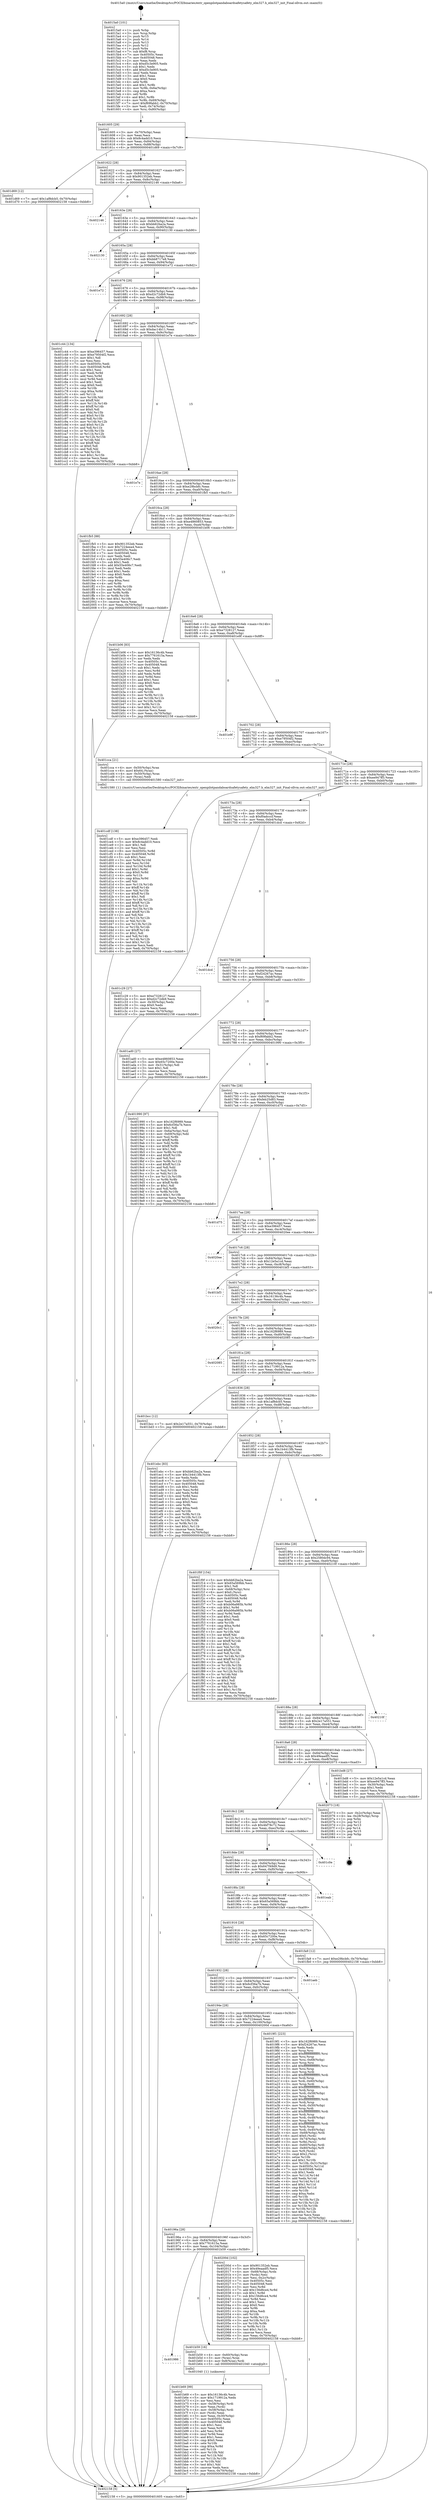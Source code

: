 digraph "0x4015a0" {
  label = "0x4015a0 (/mnt/c/Users/mathe/Desktop/tcc/POCII/binaries/extr_openpilotpandaboardsafetysafety_elm327.h_elm327_init_Final-ollvm.out::main(0))"
  labelloc = "t"
  node[shape=record]

  Entry [label="",width=0.3,height=0.3,shape=circle,fillcolor=black,style=filled]
  "0x401605" [label="{
     0x401605 [29]\l
     | [instrs]\l
     &nbsp;&nbsp;0x401605 \<+3\>: mov -0x70(%rbp),%eax\l
     &nbsp;&nbsp;0x401608 \<+2\>: mov %eax,%ecx\l
     &nbsp;&nbsp;0x40160a \<+6\>: sub $0x8c4add10,%ecx\l
     &nbsp;&nbsp;0x401610 \<+6\>: mov %eax,-0x84(%rbp)\l
     &nbsp;&nbsp;0x401616 \<+6\>: mov %ecx,-0x88(%rbp)\l
     &nbsp;&nbsp;0x40161c \<+6\>: je 0000000000401d69 \<main+0x7c9\>\l
  }"]
  "0x401d69" [label="{
     0x401d69 [12]\l
     | [instrs]\l
     &nbsp;&nbsp;0x401d69 \<+7\>: movl $0x1af8dcb5,-0x70(%rbp)\l
     &nbsp;&nbsp;0x401d70 \<+5\>: jmp 0000000000402158 \<main+0xbb8\>\l
  }"]
  "0x401622" [label="{
     0x401622 [28]\l
     | [instrs]\l
     &nbsp;&nbsp;0x401622 \<+5\>: jmp 0000000000401627 \<main+0x87\>\l
     &nbsp;&nbsp;0x401627 \<+6\>: mov -0x84(%rbp),%eax\l
     &nbsp;&nbsp;0x40162d \<+5\>: sub $0x901352eb,%eax\l
     &nbsp;&nbsp;0x401632 \<+6\>: mov %eax,-0x8c(%rbp)\l
     &nbsp;&nbsp;0x401638 \<+6\>: je 0000000000402146 \<main+0xba6\>\l
  }"]
  Exit [label="",width=0.3,height=0.3,shape=circle,fillcolor=black,style=filled,peripheries=2]
  "0x402146" [label="{
     0x402146\l
  }", style=dashed]
  "0x40163e" [label="{
     0x40163e [28]\l
     | [instrs]\l
     &nbsp;&nbsp;0x40163e \<+5\>: jmp 0000000000401643 \<main+0xa3\>\l
     &nbsp;&nbsp;0x401643 \<+6\>: mov -0x84(%rbp),%eax\l
     &nbsp;&nbsp;0x401649 \<+5\>: sub $0xbb62ba2a,%eax\l
     &nbsp;&nbsp;0x40164e \<+6\>: mov %eax,-0x90(%rbp)\l
     &nbsp;&nbsp;0x401654 \<+6\>: je 0000000000402130 \<main+0xb90\>\l
  }"]
  "0x401cdf" [label="{
     0x401cdf [138]\l
     | [instrs]\l
     &nbsp;&nbsp;0x401cdf \<+5\>: mov $0xe396457,%edi\l
     &nbsp;&nbsp;0x401ce4 \<+5\>: mov $0x8c4add10,%ecx\l
     &nbsp;&nbsp;0x401ce9 \<+2\>: mov $0x1,%dl\l
     &nbsp;&nbsp;0x401ceb \<+2\>: xor %esi,%esi\l
     &nbsp;&nbsp;0x401ced \<+8\>: mov 0x40505c,%r8d\l
     &nbsp;&nbsp;0x401cf5 \<+8\>: mov 0x405048,%r9d\l
     &nbsp;&nbsp;0x401cfd \<+3\>: sub $0x1,%esi\l
     &nbsp;&nbsp;0x401d00 \<+3\>: mov %r8d,%r10d\l
     &nbsp;&nbsp;0x401d03 \<+3\>: add %esi,%r10d\l
     &nbsp;&nbsp;0x401d06 \<+4\>: imul %r10d,%r8d\l
     &nbsp;&nbsp;0x401d0a \<+4\>: and $0x1,%r8d\l
     &nbsp;&nbsp;0x401d0e \<+4\>: cmp $0x0,%r8d\l
     &nbsp;&nbsp;0x401d12 \<+4\>: sete %r11b\l
     &nbsp;&nbsp;0x401d16 \<+4\>: cmp $0xa,%r9d\l
     &nbsp;&nbsp;0x401d1a \<+3\>: setl %bl\l
     &nbsp;&nbsp;0x401d1d \<+3\>: mov %r11b,%r14b\l
     &nbsp;&nbsp;0x401d20 \<+4\>: xor $0xff,%r14b\l
     &nbsp;&nbsp;0x401d24 \<+3\>: mov %bl,%r15b\l
     &nbsp;&nbsp;0x401d27 \<+4\>: xor $0xff,%r15b\l
     &nbsp;&nbsp;0x401d2b \<+3\>: xor $0x1,%dl\l
     &nbsp;&nbsp;0x401d2e \<+3\>: mov %r14b,%r12b\l
     &nbsp;&nbsp;0x401d31 \<+4\>: and $0xff,%r12b\l
     &nbsp;&nbsp;0x401d35 \<+3\>: and %dl,%r11b\l
     &nbsp;&nbsp;0x401d38 \<+3\>: mov %r15b,%r13b\l
     &nbsp;&nbsp;0x401d3b \<+4\>: and $0xff,%r13b\l
     &nbsp;&nbsp;0x401d3f \<+2\>: and %dl,%bl\l
     &nbsp;&nbsp;0x401d41 \<+3\>: or %r11b,%r12b\l
     &nbsp;&nbsp;0x401d44 \<+3\>: or %bl,%r13b\l
     &nbsp;&nbsp;0x401d47 \<+3\>: xor %r13b,%r12b\l
     &nbsp;&nbsp;0x401d4a \<+3\>: or %r15b,%r14b\l
     &nbsp;&nbsp;0x401d4d \<+4\>: xor $0xff,%r14b\l
     &nbsp;&nbsp;0x401d51 \<+3\>: or $0x1,%dl\l
     &nbsp;&nbsp;0x401d54 \<+3\>: and %dl,%r14b\l
     &nbsp;&nbsp;0x401d57 \<+3\>: or %r14b,%r12b\l
     &nbsp;&nbsp;0x401d5a \<+4\>: test $0x1,%r12b\l
     &nbsp;&nbsp;0x401d5e \<+3\>: cmovne %ecx,%edi\l
     &nbsp;&nbsp;0x401d61 \<+3\>: mov %edi,-0x70(%rbp)\l
     &nbsp;&nbsp;0x401d64 \<+5\>: jmp 0000000000402158 \<main+0xbb8\>\l
  }"]
  "0x402130" [label="{
     0x402130\l
  }", style=dashed]
  "0x40165a" [label="{
     0x40165a [28]\l
     | [instrs]\l
     &nbsp;&nbsp;0x40165a \<+5\>: jmp 000000000040165f \<main+0xbf\>\l
     &nbsp;&nbsp;0x40165f \<+6\>: mov -0x84(%rbp),%eax\l
     &nbsp;&nbsp;0x401665 \<+5\>: sub $0xbb8717e8,%eax\l
     &nbsp;&nbsp;0x40166a \<+6\>: mov %eax,-0x94(%rbp)\l
     &nbsp;&nbsp;0x401670 \<+6\>: je 0000000000401e72 \<main+0x8d2\>\l
  }"]
  "0x401b69" [label="{
     0x401b69 [99]\l
     | [instrs]\l
     &nbsp;&nbsp;0x401b69 \<+5\>: mov $0x16136c4b,%ecx\l
     &nbsp;&nbsp;0x401b6e \<+5\>: mov $0x1719912a,%edx\l
     &nbsp;&nbsp;0x401b73 \<+2\>: xor %esi,%esi\l
     &nbsp;&nbsp;0x401b75 \<+4\>: mov -0x58(%rbp),%rdi\l
     &nbsp;&nbsp;0x401b79 \<+2\>: mov %eax,(%rdi)\l
     &nbsp;&nbsp;0x401b7b \<+4\>: mov -0x58(%rbp),%rdi\l
     &nbsp;&nbsp;0x401b7f \<+2\>: mov (%rdi),%eax\l
     &nbsp;&nbsp;0x401b81 \<+3\>: mov %eax,-0x30(%rbp)\l
     &nbsp;&nbsp;0x401b84 \<+7\>: mov 0x40505c,%eax\l
     &nbsp;&nbsp;0x401b8b \<+8\>: mov 0x405048,%r8d\l
     &nbsp;&nbsp;0x401b93 \<+3\>: sub $0x1,%esi\l
     &nbsp;&nbsp;0x401b96 \<+3\>: mov %eax,%r9d\l
     &nbsp;&nbsp;0x401b99 \<+3\>: add %esi,%r9d\l
     &nbsp;&nbsp;0x401b9c \<+4\>: imul %r9d,%eax\l
     &nbsp;&nbsp;0x401ba0 \<+3\>: and $0x1,%eax\l
     &nbsp;&nbsp;0x401ba3 \<+3\>: cmp $0x0,%eax\l
     &nbsp;&nbsp;0x401ba6 \<+4\>: sete %r10b\l
     &nbsp;&nbsp;0x401baa \<+4\>: cmp $0xa,%r8d\l
     &nbsp;&nbsp;0x401bae \<+4\>: setl %r11b\l
     &nbsp;&nbsp;0x401bb2 \<+3\>: mov %r10b,%bl\l
     &nbsp;&nbsp;0x401bb5 \<+3\>: and %r11b,%bl\l
     &nbsp;&nbsp;0x401bb8 \<+3\>: xor %r11b,%r10b\l
     &nbsp;&nbsp;0x401bbb \<+3\>: or %r10b,%bl\l
     &nbsp;&nbsp;0x401bbe \<+3\>: test $0x1,%bl\l
     &nbsp;&nbsp;0x401bc1 \<+3\>: cmovne %edx,%ecx\l
     &nbsp;&nbsp;0x401bc4 \<+3\>: mov %ecx,-0x70(%rbp)\l
     &nbsp;&nbsp;0x401bc7 \<+5\>: jmp 0000000000402158 \<main+0xbb8\>\l
  }"]
  "0x401e72" [label="{
     0x401e72\l
  }", style=dashed]
  "0x401676" [label="{
     0x401676 [28]\l
     | [instrs]\l
     &nbsp;&nbsp;0x401676 \<+5\>: jmp 000000000040167b \<main+0xdb\>\l
     &nbsp;&nbsp;0x40167b \<+6\>: mov -0x84(%rbp),%eax\l
     &nbsp;&nbsp;0x401681 \<+5\>: sub $0xd2c72db9,%eax\l
     &nbsp;&nbsp;0x401686 \<+6\>: mov %eax,-0x98(%rbp)\l
     &nbsp;&nbsp;0x40168c \<+6\>: je 0000000000401c44 \<main+0x6a4\>\l
  }"]
  "0x401986" [label="{
     0x401986\l
  }", style=dashed]
  "0x401c44" [label="{
     0x401c44 [134]\l
     | [instrs]\l
     &nbsp;&nbsp;0x401c44 \<+5\>: mov $0xe396457,%eax\l
     &nbsp;&nbsp;0x401c49 \<+5\>: mov $0xe79504f2,%ecx\l
     &nbsp;&nbsp;0x401c4e \<+2\>: mov $0x1,%dl\l
     &nbsp;&nbsp;0x401c50 \<+2\>: xor %esi,%esi\l
     &nbsp;&nbsp;0x401c52 \<+7\>: mov 0x40505c,%edi\l
     &nbsp;&nbsp;0x401c59 \<+8\>: mov 0x405048,%r8d\l
     &nbsp;&nbsp;0x401c61 \<+3\>: sub $0x1,%esi\l
     &nbsp;&nbsp;0x401c64 \<+3\>: mov %edi,%r9d\l
     &nbsp;&nbsp;0x401c67 \<+3\>: add %esi,%r9d\l
     &nbsp;&nbsp;0x401c6a \<+4\>: imul %r9d,%edi\l
     &nbsp;&nbsp;0x401c6e \<+3\>: and $0x1,%edi\l
     &nbsp;&nbsp;0x401c71 \<+3\>: cmp $0x0,%edi\l
     &nbsp;&nbsp;0x401c74 \<+4\>: sete %r10b\l
     &nbsp;&nbsp;0x401c78 \<+4\>: cmp $0xa,%r8d\l
     &nbsp;&nbsp;0x401c7c \<+4\>: setl %r11b\l
     &nbsp;&nbsp;0x401c80 \<+3\>: mov %r10b,%bl\l
     &nbsp;&nbsp;0x401c83 \<+3\>: xor $0xff,%bl\l
     &nbsp;&nbsp;0x401c86 \<+3\>: mov %r11b,%r14b\l
     &nbsp;&nbsp;0x401c89 \<+4\>: xor $0xff,%r14b\l
     &nbsp;&nbsp;0x401c8d \<+3\>: xor $0x0,%dl\l
     &nbsp;&nbsp;0x401c90 \<+3\>: mov %bl,%r15b\l
     &nbsp;&nbsp;0x401c93 \<+4\>: and $0x0,%r15b\l
     &nbsp;&nbsp;0x401c97 \<+3\>: and %dl,%r10b\l
     &nbsp;&nbsp;0x401c9a \<+3\>: mov %r14b,%r12b\l
     &nbsp;&nbsp;0x401c9d \<+4\>: and $0x0,%r12b\l
     &nbsp;&nbsp;0x401ca1 \<+3\>: and %dl,%r11b\l
     &nbsp;&nbsp;0x401ca4 \<+3\>: or %r10b,%r15b\l
     &nbsp;&nbsp;0x401ca7 \<+3\>: or %r11b,%r12b\l
     &nbsp;&nbsp;0x401caa \<+3\>: xor %r12b,%r15b\l
     &nbsp;&nbsp;0x401cad \<+3\>: or %r14b,%bl\l
     &nbsp;&nbsp;0x401cb0 \<+3\>: xor $0xff,%bl\l
     &nbsp;&nbsp;0x401cb3 \<+3\>: or $0x0,%dl\l
     &nbsp;&nbsp;0x401cb6 \<+2\>: and %dl,%bl\l
     &nbsp;&nbsp;0x401cb8 \<+3\>: or %bl,%r15b\l
     &nbsp;&nbsp;0x401cbb \<+4\>: test $0x1,%r15b\l
     &nbsp;&nbsp;0x401cbf \<+3\>: cmovne %ecx,%eax\l
     &nbsp;&nbsp;0x401cc2 \<+3\>: mov %eax,-0x70(%rbp)\l
     &nbsp;&nbsp;0x401cc5 \<+5\>: jmp 0000000000402158 \<main+0xbb8\>\l
  }"]
  "0x401692" [label="{
     0x401692 [28]\l
     | [instrs]\l
     &nbsp;&nbsp;0x401692 \<+5\>: jmp 0000000000401697 \<main+0xf7\>\l
     &nbsp;&nbsp;0x401697 \<+6\>: mov -0x84(%rbp),%eax\l
     &nbsp;&nbsp;0x40169d \<+5\>: sub $0xdac14b11,%eax\l
     &nbsp;&nbsp;0x4016a2 \<+6\>: mov %eax,-0x9c(%rbp)\l
     &nbsp;&nbsp;0x4016a8 \<+6\>: je 0000000000401e7e \<main+0x8de\>\l
  }"]
  "0x401b59" [label="{
     0x401b59 [16]\l
     | [instrs]\l
     &nbsp;&nbsp;0x401b59 \<+4\>: mov -0x60(%rbp),%rax\l
     &nbsp;&nbsp;0x401b5d \<+3\>: mov (%rax),%rax\l
     &nbsp;&nbsp;0x401b60 \<+4\>: mov 0x8(%rax),%rdi\l
     &nbsp;&nbsp;0x401b64 \<+5\>: call 0000000000401040 \<atoi@plt\>\l
     | [calls]\l
     &nbsp;&nbsp;0x401040 \{1\} (unknown)\l
  }"]
  "0x401e7e" [label="{
     0x401e7e\l
  }", style=dashed]
  "0x4016ae" [label="{
     0x4016ae [28]\l
     | [instrs]\l
     &nbsp;&nbsp;0x4016ae \<+5\>: jmp 00000000004016b3 \<main+0x113\>\l
     &nbsp;&nbsp;0x4016b3 \<+6\>: mov -0x84(%rbp),%eax\l
     &nbsp;&nbsp;0x4016b9 \<+5\>: sub $0xe29bcbfc,%eax\l
     &nbsp;&nbsp;0x4016be \<+6\>: mov %eax,-0xa0(%rbp)\l
     &nbsp;&nbsp;0x4016c4 \<+6\>: je 0000000000401fb5 \<main+0xa15\>\l
  }"]
  "0x40196a" [label="{
     0x40196a [28]\l
     | [instrs]\l
     &nbsp;&nbsp;0x40196a \<+5\>: jmp 000000000040196f \<main+0x3cf\>\l
     &nbsp;&nbsp;0x40196f \<+6\>: mov -0x84(%rbp),%eax\l
     &nbsp;&nbsp;0x401975 \<+5\>: sub $0x7761615a,%eax\l
     &nbsp;&nbsp;0x40197a \<+6\>: mov %eax,-0x104(%rbp)\l
     &nbsp;&nbsp;0x401980 \<+6\>: je 0000000000401b59 \<main+0x5b9\>\l
  }"]
  "0x401fb5" [label="{
     0x401fb5 [88]\l
     | [instrs]\l
     &nbsp;&nbsp;0x401fb5 \<+5\>: mov $0x901352eb,%eax\l
     &nbsp;&nbsp;0x401fba \<+5\>: mov $0x7224eea4,%ecx\l
     &nbsp;&nbsp;0x401fbf \<+7\>: mov 0x40505c,%edx\l
     &nbsp;&nbsp;0x401fc6 \<+7\>: mov 0x405048,%esi\l
     &nbsp;&nbsp;0x401fcd \<+2\>: mov %edx,%edi\l
     &nbsp;&nbsp;0x401fcf \<+6\>: sub $0x55e406c7,%edi\l
     &nbsp;&nbsp;0x401fd5 \<+3\>: sub $0x1,%edi\l
     &nbsp;&nbsp;0x401fd8 \<+6\>: add $0x55e406c7,%edi\l
     &nbsp;&nbsp;0x401fde \<+3\>: imul %edi,%edx\l
     &nbsp;&nbsp;0x401fe1 \<+3\>: and $0x1,%edx\l
     &nbsp;&nbsp;0x401fe4 \<+3\>: cmp $0x0,%edx\l
     &nbsp;&nbsp;0x401fe7 \<+4\>: sete %r8b\l
     &nbsp;&nbsp;0x401feb \<+3\>: cmp $0xa,%esi\l
     &nbsp;&nbsp;0x401fee \<+4\>: setl %r9b\l
     &nbsp;&nbsp;0x401ff2 \<+3\>: mov %r8b,%r10b\l
     &nbsp;&nbsp;0x401ff5 \<+3\>: and %r9b,%r10b\l
     &nbsp;&nbsp;0x401ff8 \<+3\>: xor %r9b,%r8b\l
     &nbsp;&nbsp;0x401ffb \<+3\>: or %r8b,%r10b\l
     &nbsp;&nbsp;0x401ffe \<+4\>: test $0x1,%r10b\l
     &nbsp;&nbsp;0x402002 \<+3\>: cmovne %ecx,%eax\l
     &nbsp;&nbsp;0x402005 \<+3\>: mov %eax,-0x70(%rbp)\l
     &nbsp;&nbsp;0x402008 \<+5\>: jmp 0000000000402158 \<main+0xbb8\>\l
  }"]
  "0x4016ca" [label="{
     0x4016ca [28]\l
     | [instrs]\l
     &nbsp;&nbsp;0x4016ca \<+5\>: jmp 00000000004016cf \<main+0x12f\>\l
     &nbsp;&nbsp;0x4016cf \<+6\>: mov -0x84(%rbp),%eax\l
     &nbsp;&nbsp;0x4016d5 \<+5\>: sub $0xe4860853,%eax\l
     &nbsp;&nbsp;0x4016da \<+6\>: mov %eax,-0xa4(%rbp)\l
     &nbsp;&nbsp;0x4016e0 \<+6\>: je 0000000000401b06 \<main+0x566\>\l
  }"]
  "0x40200d" [label="{
     0x40200d [102]\l
     | [instrs]\l
     &nbsp;&nbsp;0x40200d \<+5\>: mov $0x901352eb,%eax\l
     &nbsp;&nbsp;0x402012 \<+5\>: mov $0x49eaadf5,%ecx\l
     &nbsp;&nbsp;0x402017 \<+4\>: mov -0x68(%rbp),%rdx\l
     &nbsp;&nbsp;0x40201b \<+2\>: mov (%rdx),%esi\l
     &nbsp;&nbsp;0x40201d \<+3\>: mov %esi,-0x2c(%rbp)\l
     &nbsp;&nbsp;0x402020 \<+7\>: mov 0x40505c,%esi\l
     &nbsp;&nbsp;0x402027 \<+7\>: mov 0x405048,%edi\l
     &nbsp;&nbsp;0x40202e \<+3\>: mov %esi,%r8d\l
     &nbsp;&nbsp;0x402031 \<+7\>: add $0x156d6ce4,%r8d\l
     &nbsp;&nbsp;0x402038 \<+4\>: sub $0x1,%r8d\l
     &nbsp;&nbsp;0x40203c \<+7\>: sub $0x156d6ce4,%r8d\l
     &nbsp;&nbsp;0x402043 \<+4\>: imul %r8d,%esi\l
     &nbsp;&nbsp;0x402047 \<+3\>: and $0x1,%esi\l
     &nbsp;&nbsp;0x40204a \<+3\>: cmp $0x0,%esi\l
     &nbsp;&nbsp;0x40204d \<+4\>: sete %r9b\l
     &nbsp;&nbsp;0x402051 \<+3\>: cmp $0xa,%edi\l
     &nbsp;&nbsp;0x402054 \<+4\>: setl %r10b\l
     &nbsp;&nbsp;0x402058 \<+3\>: mov %r9b,%r11b\l
     &nbsp;&nbsp;0x40205b \<+3\>: and %r10b,%r11b\l
     &nbsp;&nbsp;0x40205e \<+3\>: xor %r10b,%r9b\l
     &nbsp;&nbsp;0x402061 \<+3\>: or %r9b,%r11b\l
     &nbsp;&nbsp;0x402064 \<+4\>: test $0x1,%r11b\l
     &nbsp;&nbsp;0x402068 \<+3\>: cmovne %ecx,%eax\l
     &nbsp;&nbsp;0x40206b \<+3\>: mov %eax,-0x70(%rbp)\l
     &nbsp;&nbsp;0x40206e \<+5\>: jmp 0000000000402158 \<main+0xbb8\>\l
  }"]
  "0x401b06" [label="{
     0x401b06 [83]\l
     | [instrs]\l
     &nbsp;&nbsp;0x401b06 \<+5\>: mov $0x16136c4b,%eax\l
     &nbsp;&nbsp;0x401b0b \<+5\>: mov $0x7761615a,%ecx\l
     &nbsp;&nbsp;0x401b10 \<+2\>: xor %edx,%edx\l
     &nbsp;&nbsp;0x401b12 \<+7\>: mov 0x40505c,%esi\l
     &nbsp;&nbsp;0x401b19 \<+7\>: mov 0x405048,%edi\l
     &nbsp;&nbsp;0x401b20 \<+3\>: sub $0x1,%edx\l
     &nbsp;&nbsp;0x401b23 \<+3\>: mov %esi,%r8d\l
     &nbsp;&nbsp;0x401b26 \<+3\>: add %edx,%r8d\l
     &nbsp;&nbsp;0x401b29 \<+4\>: imul %r8d,%esi\l
     &nbsp;&nbsp;0x401b2d \<+3\>: and $0x1,%esi\l
     &nbsp;&nbsp;0x401b30 \<+3\>: cmp $0x0,%esi\l
     &nbsp;&nbsp;0x401b33 \<+4\>: sete %r9b\l
     &nbsp;&nbsp;0x401b37 \<+3\>: cmp $0xa,%edi\l
     &nbsp;&nbsp;0x401b3a \<+4\>: setl %r10b\l
     &nbsp;&nbsp;0x401b3e \<+3\>: mov %r9b,%r11b\l
     &nbsp;&nbsp;0x401b41 \<+3\>: and %r10b,%r11b\l
     &nbsp;&nbsp;0x401b44 \<+3\>: xor %r10b,%r9b\l
     &nbsp;&nbsp;0x401b47 \<+3\>: or %r9b,%r11b\l
     &nbsp;&nbsp;0x401b4a \<+4\>: test $0x1,%r11b\l
     &nbsp;&nbsp;0x401b4e \<+3\>: cmovne %ecx,%eax\l
     &nbsp;&nbsp;0x401b51 \<+3\>: mov %eax,-0x70(%rbp)\l
     &nbsp;&nbsp;0x401b54 \<+5\>: jmp 0000000000402158 \<main+0xbb8\>\l
  }"]
  "0x4016e6" [label="{
     0x4016e6 [28]\l
     | [instrs]\l
     &nbsp;&nbsp;0x4016e6 \<+5\>: jmp 00000000004016eb \<main+0x14b\>\l
     &nbsp;&nbsp;0x4016eb \<+6\>: mov -0x84(%rbp),%eax\l
     &nbsp;&nbsp;0x4016f1 \<+5\>: sub $0xe7328127,%eax\l
     &nbsp;&nbsp;0x4016f6 \<+6\>: mov %eax,-0xa8(%rbp)\l
     &nbsp;&nbsp;0x4016fc \<+6\>: je 0000000000401e9f \<main+0x8ff\>\l
  }"]
  "0x40194e" [label="{
     0x40194e [28]\l
     | [instrs]\l
     &nbsp;&nbsp;0x40194e \<+5\>: jmp 0000000000401953 \<main+0x3b3\>\l
     &nbsp;&nbsp;0x401953 \<+6\>: mov -0x84(%rbp),%eax\l
     &nbsp;&nbsp;0x401959 \<+5\>: sub $0x7224eea4,%eax\l
     &nbsp;&nbsp;0x40195e \<+6\>: mov %eax,-0x100(%rbp)\l
     &nbsp;&nbsp;0x401964 \<+6\>: je 000000000040200d \<main+0xa6d\>\l
  }"]
  "0x401e9f" [label="{
     0x401e9f\l
  }", style=dashed]
  "0x401702" [label="{
     0x401702 [28]\l
     | [instrs]\l
     &nbsp;&nbsp;0x401702 \<+5\>: jmp 0000000000401707 \<main+0x167\>\l
     &nbsp;&nbsp;0x401707 \<+6\>: mov -0x84(%rbp),%eax\l
     &nbsp;&nbsp;0x40170d \<+5\>: sub $0xe79504f2,%eax\l
     &nbsp;&nbsp;0x401712 \<+6\>: mov %eax,-0xac(%rbp)\l
     &nbsp;&nbsp;0x401718 \<+6\>: je 0000000000401cca \<main+0x72a\>\l
  }"]
  "0x4019f1" [label="{
     0x4019f1 [223]\l
     | [instrs]\l
     &nbsp;&nbsp;0x4019f1 \<+5\>: mov $0x162f6989,%eax\l
     &nbsp;&nbsp;0x4019f6 \<+5\>: mov $0xf24267ac,%ecx\l
     &nbsp;&nbsp;0x4019fb \<+2\>: xor %edx,%edx\l
     &nbsp;&nbsp;0x4019fd \<+3\>: mov %rsp,%rsi\l
     &nbsp;&nbsp;0x401a00 \<+4\>: add $0xfffffffffffffff0,%rsi\l
     &nbsp;&nbsp;0x401a04 \<+3\>: mov %rsi,%rsp\l
     &nbsp;&nbsp;0x401a07 \<+4\>: mov %rsi,-0x68(%rbp)\l
     &nbsp;&nbsp;0x401a0b \<+3\>: mov %rsp,%rsi\l
     &nbsp;&nbsp;0x401a0e \<+4\>: add $0xfffffffffffffff0,%rsi\l
     &nbsp;&nbsp;0x401a12 \<+3\>: mov %rsi,%rsp\l
     &nbsp;&nbsp;0x401a15 \<+3\>: mov %rsp,%rdi\l
     &nbsp;&nbsp;0x401a18 \<+4\>: add $0xfffffffffffffff0,%rdi\l
     &nbsp;&nbsp;0x401a1c \<+3\>: mov %rdi,%rsp\l
     &nbsp;&nbsp;0x401a1f \<+4\>: mov %rdi,-0x60(%rbp)\l
     &nbsp;&nbsp;0x401a23 \<+3\>: mov %rsp,%rdi\l
     &nbsp;&nbsp;0x401a26 \<+4\>: add $0xfffffffffffffff0,%rdi\l
     &nbsp;&nbsp;0x401a2a \<+3\>: mov %rdi,%rsp\l
     &nbsp;&nbsp;0x401a2d \<+4\>: mov %rdi,-0x58(%rbp)\l
     &nbsp;&nbsp;0x401a31 \<+3\>: mov %rsp,%rdi\l
     &nbsp;&nbsp;0x401a34 \<+4\>: add $0xfffffffffffffff0,%rdi\l
     &nbsp;&nbsp;0x401a38 \<+3\>: mov %rdi,%rsp\l
     &nbsp;&nbsp;0x401a3b \<+4\>: mov %rdi,-0x50(%rbp)\l
     &nbsp;&nbsp;0x401a3f \<+3\>: mov %rsp,%rdi\l
     &nbsp;&nbsp;0x401a42 \<+4\>: add $0xfffffffffffffff0,%rdi\l
     &nbsp;&nbsp;0x401a46 \<+3\>: mov %rdi,%rsp\l
     &nbsp;&nbsp;0x401a49 \<+4\>: mov %rdi,-0x48(%rbp)\l
     &nbsp;&nbsp;0x401a4d \<+3\>: mov %rsp,%rdi\l
     &nbsp;&nbsp;0x401a50 \<+4\>: add $0xfffffffffffffff0,%rdi\l
     &nbsp;&nbsp;0x401a54 \<+3\>: mov %rdi,%rsp\l
     &nbsp;&nbsp;0x401a57 \<+4\>: mov %rdi,-0x40(%rbp)\l
     &nbsp;&nbsp;0x401a5b \<+4\>: mov -0x68(%rbp),%rdi\l
     &nbsp;&nbsp;0x401a5f \<+6\>: movl $0x0,(%rdi)\l
     &nbsp;&nbsp;0x401a65 \<+4\>: mov -0x74(%rbp),%r8d\l
     &nbsp;&nbsp;0x401a69 \<+3\>: mov %r8d,(%rsi)\l
     &nbsp;&nbsp;0x401a6c \<+4\>: mov -0x60(%rbp),%rdi\l
     &nbsp;&nbsp;0x401a70 \<+4\>: mov -0x80(%rbp),%r9\l
     &nbsp;&nbsp;0x401a74 \<+3\>: mov %r9,(%rdi)\l
     &nbsp;&nbsp;0x401a77 \<+3\>: cmpl $0x2,(%rsi)\l
     &nbsp;&nbsp;0x401a7a \<+4\>: setne %r10b\l
     &nbsp;&nbsp;0x401a7e \<+4\>: and $0x1,%r10b\l
     &nbsp;&nbsp;0x401a82 \<+4\>: mov %r10b,-0x31(%rbp)\l
     &nbsp;&nbsp;0x401a86 \<+8\>: mov 0x40505c,%r11d\l
     &nbsp;&nbsp;0x401a8e \<+7\>: mov 0x405048,%ebx\l
     &nbsp;&nbsp;0x401a95 \<+3\>: sub $0x1,%edx\l
     &nbsp;&nbsp;0x401a98 \<+3\>: mov %r11d,%r14d\l
     &nbsp;&nbsp;0x401a9b \<+3\>: add %edx,%r14d\l
     &nbsp;&nbsp;0x401a9e \<+4\>: imul %r14d,%r11d\l
     &nbsp;&nbsp;0x401aa2 \<+4\>: and $0x1,%r11d\l
     &nbsp;&nbsp;0x401aa6 \<+4\>: cmp $0x0,%r11d\l
     &nbsp;&nbsp;0x401aaa \<+4\>: sete %r10b\l
     &nbsp;&nbsp;0x401aae \<+3\>: cmp $0xa,%ebx\l
     &nbsp;&nbsp;0x401ab1 \<+4\>: setl %r15b\l
     &nbsp;&nbsp;0x401ab5 \<+3\>: mov %r10b,%r12b\l
     &nbsp;&nbsp;0x401ab8 \<+3\>: and %r15b,%r12b\l
     &nbsp;&nbsp;0x401abb \<+3\>: xor %r15b,%r10b\l
     &nbsp;&nbsp;0x401abe \<+3\>: or %r10b,%r12b\l
     &nbsp;&nbsp;0x401ac1 \<+4\>: test $0x1,%r12b\l
     &nbsp;&nbsp;0x401ac5 \<+3\>: cmovne %ecx,%eax\l
     &nbsp;&nbsp;0x401ac8 \<+3\>: mov %eax,-0x70(%rbp)\l
     &nbsp;&nbsp;0x401acb \<+5\>: jmp 0000000000402158 \<main+0xbb8\>\l
  }"]
  "0x401cca" [label="{
     0x401cca [21]\l
     | [instrs]\l
     &nbsp;&nbsp;0x401cca \<+4\>: mov -0x50(%rbp),%rax\l
     &nbsp;&nbsp;0x401cce \<+6\>: movl $0x64,(%rax)\l
     &nbsp;&nbsp;0x401cd4 \<+4\>: mov -0x50(%rbp),%rax\l
     &nbsp;&nbsp;0x401cd8 \<+2\>: mov (%rax),%edi\l
     &nbsp;&nbsp;0x401cda \<+5\>: call 0000000000401580 \<elm327_init\>\l
     | [calls]\l
     &nbsp;&nbsp;0x401580 \{1\} (/mnt/c/Users/mathe/Desktop/tcc/POCII/binaries/extr_openpilotpandaboardsafetysafety_elm327.h_elm327_init_Final-ollvm.out::elm327_init)\l
  }"]
  "0x40171e" [label="{
     0x40171e [28]\l
     | [instrs]\l
     &nbsp;&nbsp;0x40171e \<+5\>: jmp 0000000000401723 \<main+0x183\>\l
     &nbsp;&nbsp;0x401723 \<+6\>: mov -0x84(%rbp),%eax\l
     &nbsp;&nbsp;0x401729 \<+5\>: sub $0xee947ff3,%eax\l
     &nbsp;&nbsp;0x40172e \<+6\>: mov %eax,-0xb0(%rbp)\l
     &nbsp;&nbsp;0x401734 \<+6\>: je 0000000000401c29 \<main+0x689\>\l
  }"]
  "0x401932" [label="{
     0x401932 [28]\l
     | [instrs]\l
     &nbsp;&nbsp;0x401932 \<+5\>: jmp 0000000000401937 \<main+0x397\>\l
     &nbsp;&nbsp;0x401937 \<+6\>: mov -0x84(%rbp),%eax\l
     &nbsp;&nbsp;0x40193d \<+5\>: sub $0x6cf36a7b,%eax\l
     &nbsp;&nbsp;0x401942 \<+6\>: mov %eax,-0xfc(%rbp)\l
     &nbsp;&nbsp;0x401948 \<+6\>: je 00000000004019f1 \<main+0x451\>\l
  }"]
  "0x401c29" [label="{
     0x401c29 [27]\l
     | [instrs]\l
     &nbsp;&nbsp;0x401c29 \<+5\>: mov $0xe7328127,%eax\l
     &nbsp;&nbsp;0x401c2e \<+5\>: mov $0xd2c72db9,%ecx\l
     &nbsp;&nbsp;0x401c33 \<+3\>: mov -0x30(%rbp),%edx\l
     &nbsp;&nbsp;0x401c36 \<+3\>: cmp $0x0,%edx\l
     &nbsp;&nbsp;0x401c39 \<+3\>: cmove %ecx,%eax\l
     &nbsp;&nbsp;0x401c3c \<+3\>: mov %eax,-0x70(%rbp)\l
     &nbsp;&nbsp;0x401c3f \<+5\>: jmp 0000000000402158 \<main+0xbb8\>\l
  }"]
  "0x40173a" [label="{
     0x40173a [28]\l
     | [instrs]\l
     &nbsp;&nbsp;0x40173a \<+5\>: jmp 000000000040173f \<main+0x19f\>\l
     &nbsp;&nbsp;0x40173f \<+6\>: mov -0x84(%rbp),%eax\l
     &nbsp;&nbsp;0x401745 \<+5\>: sub $0xf0adcccf,%eax\l
     &nbsp;&nbsp;0x40174a \<+6\>: mov %eax,-0xb4(%rbp)\l
     &nbsp;&nbsp;0x401750 \<+6\>: je 0000000000401dcd \<main+0x82d\>\l
  }"]
  "0x401aeb" [label="{
     0x401aeb\l
  }", style=dashed]
  "0x401dcd" [label="{
     0x401dcd\l
  }", style=dashed]
  "0x401756" [label="{
     0x401756 [28]\l
     | [instrs]\l
     &nbsp;&nbsp;0x401756 \<+5\>: jmp 000000000040175b \<main+0x1bb\>\l
     &nbsp;&nbsp;0x40175b \<+6\>: mov -0x84(%rbp),%eax\l
     &nbsp;&nbsp;0x401761 \<+5\>: sub $0xf24267ac,%eax\l
     &nbsp;&nbsp;0x401766 \<+6\>: mov %eax,-0xb8(%rbp)\l
     &nbsp;&nbsp;0x40176c \<+6\>: je 0000000000401ad0 \<main+0x530\>\l
  }"]
  "0x401916" [label="{
     0x401916 [28]\l
     | [instrs]\l
     &nbsp;&nbsp;0x401916 \<+5\>: jmp 000000000040191b \<main+0x37b\>\l
     &nbsp;&nbsp;0x40191b \<+6\>: mov -0x84(%rbp),%eax\l
     &nbsp;&nbsp;0x401921 \<+5\>: sub $0x65c7200e,%eax\l
     &nbsp;&nbsp;0x401926 \<+6\>: mov %eax,-0xf8(%rbp)\l
     &nbsp;&nbsp;0x40192c \<+6\>: je 0000000000401aeb \<main+0x54b\>\l
  }"]
  "0x401ad0" [label="{
     0x401ad0 [27]\l
     | [instrs]\l
     &nbsp;&nbsp;0x401ad0 \<+5\>: mov $0xe4860853,%eax\l
     &nbsp;&nbsp;0x401ad5 \<+5\>: mov $0x65c7200e,%ecx\l
     &nbsp;&nbsp;0x401ada \<+3\>: mov -0x31(%rbp),%dl\l
     &nbsp;&nbsp;0x401add \<+3\>: test $0x1,%dl\l
     &nbsp;&nbsp;0x401ae0 \<+3\>: cmovne %ecx,%eax\l
     &nbsp;&nbsp;0x401ae3 \<+3\>: mov %eax,-0x70(%rbp)\l
     &nbsp;&nbsp;0x401ae6 \<+5\>: jmp 0000000000402158 \<main+0xbb8\>\l
  }"]
  "0x401772" [label="{
     0x401772 [28]\l
     | [instrs]\l
     &nbsp;&nbsp;0x401772 \<+5\>: jmp 0000000000401777 \<main+0x1d7\>\l
     &nbsp;&nbsp;0x401777 \<+6\>: mov -0x84(%rbp),%eax\l
     &nbsp;&nbsp;0x40177d \<+5\>: sub $0xf69fabb2,%eax\l
     &nbsp;&nbsp;0x401782 \<+6\>: mov %eax,-0xbc(%rbp)\l
     &nbsp;&nbsp;0x401788 \<+6\>: je 0000000000401990 \<main+0x3f0\>\l
  }"]
  "0x401fa9" [label="{
     0x401fa9 [12]\l
     | [instrs]\l
     &nbsp;&nbsp;0x401fa9 \<+7\>: movl $0xe29bcbfc,-0x70(%rbp)\l
     &nbsp;&nbsp;0x401fb0 \<+5\>: jmp 0000000000402158 \<main+0xbb8\>\l
  }"]
  "0x401990" [label="{
     0x401990 [97]\l
     | [instrs]\l
     &nbsp;&nbsp;0x401990 \<+5\>: mov $0x162f6989,%eax\l
     &nbsp;&nbsp;0x401995 \<+5\>: mov $0x6cf36a7b,%ecx\l
     &nbsp;&nbsp;0x40199a \<+2\>: mov $0x1,%dl\l
     &nbsp;&nbsp;0x40199c \<+4\>: mov -0x6a(%rbp),%sil\l
     &nbsp;&nbsp;0x4019a0 \<+4\>: mov -0x69(%rbp),%dil\l
     &nbsp;&nbsp;0x4019a4 \<+3\>: mov %sil,%r8b\l
     &nbsp;&nbsp;0x4019a7 \<+4\>: xor $0xff,%r8b\l
     &nbsp;&nbsp;0x4019ab \<+3\>: mov %dil,%r9b\l
     &nbsp;&nbsp;0x4019ae \<+4\>: xor $0xff,%r9b\l
     &nbsp;&nbsp;0x4019b2 \<+3\>: xor $0x1,%dl\l
     &nbsp;&nbsp;0x4019b5 \<+3\>: mov %r8b,%r10b\l
     &nbsp;&nbsp;0x4019b8 \<+4\>: and $0xff,%r10b\l
     &nbsp;&nbsp;0x4019bc \<+3\>: and %dl,%sil\l
     &nbsp;&nbsp;0x4019bf \<+3\>: mov %r9b,%r11b\l
     &nbsp;&nbsp;0x4019c2 \<+4\>: and $0xff,%r11b\l
     &nbsp;&nbsp;0x4019c6 \<+3\>: and %dl,%dil\l
     &nbsp;&nbsp;0x4019c9 \<+3\>: or %sil,%r10b\l
     &nbsp;&nbsp;0x4019cc \<+3\>: or %dil,%r11b\l
     &nbsp;&nbsp;0x4019cf \<+3\>: xor %r11b,%r10b\l
     &nbsp;&nbsp;0x4019d2 \<+3\>: or %r9b,%r8b\l
     &nbsp;&nbsp;0x4019d5 \<+4\>: xor $0xff,%r8b\l
     &nbsp;&nbsp;0x4019d9 \<+3\>: or $0x1,%dl\l
     &nbsp;&nbsp;0x4019dc \<+3\>: and %dl,%r8b\l
     &nbsp;&nbsp;0x4019df \<+3\>: or %r8b,%r10b\l
     &nbsp;&nbsp;0x4019e2 \<+4\>: test $0x1,%r10b\l
     &nbsp;&nbsp;0x4019e6 \<+3\>: cmovne %ecx,%eax\l
     &nbsp;&nbsp;0x4019e9 \<+3\>: mov %eax,-0x70(%rbp)\l
     &nbsp;&nbsp;0x4019ec \<+5\>: jmp 0000000000402158 \<main+0xbb8\>\l
  }"]
  "0x40178e" [label="{
     0x40178e [28]\l
     | [instrs]\l
     &nbsp;&nbsp;0x40178e \<+5\>: jmp 0000000000401793 \<main+0x1f3\>\l
     &nbsp;&nbsp;0x401793 \<+6\>: mov -0x84(%rbp),%eax\l
     &nbsp;&nbsp;0x401799 \<+5\>: sub $0xfeb25d83,%eax\l
     &nbsp;&nbsp;0x40179e \<+6\>: mov %eax,-0xc0(%rbp)\l
     &nbsp;&nbsp;0x4017a4 \<+6\>: je 0000000000401d75 \<main+0x7d5\>\l
  }"]
  "0x402158" [label="{
     0x402158 [5]\l
     | [instrs]\l
     &nbsp;&nbsp;0x402158 \<+5\>: jmp 0000000000401605 \<main+0x65\>\l
  }"]
  "0x4015a0" [label="{
     0x4015a0 [101]\l
     | [instrs]\l
     &nbsp;&nbsp;0x4015a0 \<+1\>: push %rbp\l
     &nbsp;&nbsp;0x4015a1 \<+3\>: mov %rsp,%rbp\l
     &nbsp;&nbsp;0x4015a4 \<+2\>: push %r15\l
     &nbsp;&nbsp;0x4015a6 \<+2\>: push %r14\l
     &nbsp;&nbsp;0x4015a8 \<+2\>: push %r13\l
     &nbsp;&nbsp;0x4015aa \<+2\>: push %r12\l
     &nbsp;&nbsp;0x4015ac \<+1\>: push %rbx\l
     &nbsp;&nbsp;0x4015ad \<+7\>: sub $0xf8,%rsp\l
     &nbsp;&nbsp;0x4015b4 \<+7\>: mov 0x40505c,%eax\l
     &nbsp;&nbsp;0x4015bb \<+7\>: mov 0x405048,%ecx\l
     &nbsp;&nbsp;0x4015c2 \<+2\>: mov %eax,%edx\l
     &nbsp;&nbsp;0x4015c4 \<+6\>: sub $0xd5c3e905,%edx\l
     &nbsp;&nbsp;0x4015ca \<+3\>: sub $0x1,%edx\l
     &nbsp;&nbsp;0x4015cd \<+6\>: add $0xd5c3e905,%edx\l
     &nbsp;&nbsp;0x4015d3 \<+3\>: imul %edx,%eax\l
     &nbsp;&nbsp;0x4015d6 \<+3\>: and $0x1,%eax\l
     &nbsp;&nbsp;0x4015d9 \<+3\>: cmp $0x0,%eax\l
     &nbsp;&nbsp;0x4015dc \<+4\>: sete %r8b\l
     &nbsp;&nbsp;0x4015e0 \<+4\>: and $0x1,%r8b\l
     &nbsp;&nbsp;0x4015e4 \<+4\>: mov %r8b,-0x6a(%rbp)\l
     &nbsp;&nbsp;0x4015e8 \<+3\>: cmp $0xa,%ecx\l
     &nbsp;&nbsp;0x4015eb \<+4\>: setl %r8b\l
     &nbsp;&nbsp;0x4015ef \<+4\>: and $0x1,%r8b\l
     &nbsp;&nbsp;0x4015f3 \<+4\>: mov %r8b,-0x69(%rbp)\l
     &nbsp;&nbsp;0x4015f7 \<+7\>: movl $0xf69fabb2,-0x70(%rbp)\l
     &nbsp;&nbsp;0x4015fe \<+3\>: mov %edi,-0x74(%rbp)\l
     &nbsp;&nbsp;0x401601 \<+4\>: mov %rsi,-0x80(%rbp)\l
  }"]
  "0x4018fa" [label="{
     0x4018fa [28]\l
     | [instrs]\l
     &nbsp;&nbsp;0x4018fa \<+5\>: jmp 00000000004018ff \<main+0x35f\>\l
     &nbsp;&nbsp;0x4018ff \<+6\>: mov -0x84(%rbp),%eax\l
     &nbsp;&nbsp;0x401905 \<+5\>: sub $0x65a569bb,%eax\l
     &nbsp;&nbsp;0x40190a \<+6\>: mov %eax,-0xf4(%rbp)\l
     &nbsp;&nbsp;0x401910 \<+6\>: je 0000000000401fa9 \<main+0xa09\>\l
  }"]
  "0x401d75" [label="{
     0x401d75\l
  }", style=dashed]
  "0x4017aa" [label="{
     0x4017aa [28]\l
     | [instrs]\l
     &nbsp;&nbsp;0x4017aa \<+5\>: jmp 00000000004017af \<main+0x20f\>\l
     &nbsp;&nbsp;0x4017af \<+6\>: mov -0x84(%rbp),%eax\l
     &nbsp;&nbsp;0x4017b5 \<+5\>: sub $0xe396457,%eax\l
     &nbsp;&nbsp;0x4017ba \<+6\>: mov %eax,-0xc4(%rbp)\l
     &nbsp;&nbsp;0x4017c0 \<+6\>: je 00000000004020ee \<main+0xb4e\>\l
  }"]
  "0x401eab" [label="{
     0x401eab\l
  }", style=dashed]
  "0x4020ee" [label="{
     0x4020ee\l
  }", style=dashed]
  "0x4017c6" [label="{
     0x4017c6 [28]\l
     | [instrs]\l
     &nbsp;&nbsp;0x4017c6 \<+5\>: jmp 00000000004017cb \<main+0x22b\>\l
     &nbsp;&nbsp;0x4017cb \<+6\>: mov -0x84(%rbp),%eax\l
     &nbsp;&nbsp;0x4017d1 \<+5\>: sub $0x12e5a1cd,%eax\l
     &nbsp;&nbsp;0x4017d6 \<+6\>: mov %eax,-0xc8(%rbp)\l
     &nbsp;&nbsp;0x4017dc \<+6\>: je 0000000000401bf3 \<main+0x653\>\l
  }"]
  "0x4018de" [label="{
     0x4018de [28]\l
     | [instrs]\l
     &nbsp;&nbsp;0x4018de \<+5\>: jmp 00000000004018e3 \<main+0x343\>\l
     &nbsp;&nbsp;0x4018e3 \<+6\>: mov -0x84(%rbp),%eax\l
     &nbsp;&nbsp;0x4018e9 \<+5\>: sub $0x647f49d9,%eax\l
     &nbsp;&nbsp;0x4018ee \<+6\>: mov %eax,-0xf0(%rbp)\l
     &nbsp;&nbsp;0x4018f4 \<+6\>: je 0000000000401eab \<main+0x90b\>\l
  }"]
  "0x401bf3" [label="{
     0x401bf3\l
  }", style=dashed]
  "0x4017e2" [label="{
     0x4017e2 [28]\l
     | [instrs]\l
     &nbsp;&nbsp;0x4017e2 \<+5\>: jmp 00000000004017e7 \<main+0x247\>\l
     &nbsp;&nbsp;0x4017e7 \<+6\>: mov -0x84(%rbp),%eax\l
     &nbsp;&nbsp;0x4017ed \<+5\>: sub $0x16136c4b,%eax\l
     &nbsp;&nbsp;0x4017f2 \<+6\>: mov %eax,-0xcc(%rbp)\l
     &nbsp;&nbsp;0x4017f8 \<+6\>: je 00000000004020c1 \<main+0xb21\>\l
  }"]
  "0x401c0e" [label="{
     0x401c0e\l
  }", style=dashed]
  "0x4020c1" [label="{
     0x4020c1\l
  }", style=dashed]
  "0x4017fe" [label="{
     0x4017fe [28]\l
     | [instrs]\l
     &nbsp;&nbsp;0x4017fe \<+5\>: jmp 0000000000401803 \<main+0x263\>\l
     &nbsp;&nbsp;0x401803 \<+6\>: mov -0x84(%rbp),%eax\l
     &nbsp;&nbsp;0x401809 \<+5\>: sub $0x162f6989,%eax\l
     &nbsp;&nbsp;0x40180e \<+6\>: mov %eax,-0xd0(%rbp)\l
     &nbsp;&nbsp;0x401814 \<+6\>: je 0000000000402085 \<main+0xae5\>\l
  }"]
  "0x4018c2" [label="{
     0x4018c2 [28]\l
     | [instrs]\l
     &nbsp;&nbsp;0x4018c2 \<+5\>: jmp 00000000004018c7 \<main+0x327\>\l
     &nbsp;&nbsp;0x4018c7 \<+6\>: mov -0x84(%rbp),%eax\l
     &nbsp;&nbsp;0x4018cd \<+5\>: sub $0x4bf78c72,%eax\l
     &nbsp;&nbsp;0x4018d2 \<+6\>: mov %eax,-0xec(%rbp)\l
     &nbsp;&nbsp;0x4018d8 \<+6\>: je 0000000000401c0e \<main+0x66e\>\l
  }"]
  "0x402085" [label="{
     0x402085\l
  }", style=dashed]
  "0x40181a" [label="{
     0x40181a [28]\l
     | [instrs]\l
     &nbsp;&nbsp;0x40181a \<+5\>: jmp 000000000040181f \<main+0x27f\>\l
     &nbsp;&nbsp;0x40181f \<+6\>: mov -0x84(%rbp),%eax\l
     &nbsp;&nbsp;0x401825 \<+5\>: sub $0x1719912a,%eax\l
     &nbsp;&nbsp;0x40182a \<+6\>: mov %eax,-0xd4(%rbp)\l
     &nbsp;&nbsp;0x401830 \<+6\>: je 0000000000401bcc \<main+0x62c\>\l
  }"]
  "0x402073" [label="{
     0x402073 [18]\l
     | [instrs]\l
     &nbsp;&nbsp;0x402073 \<+3\>: mov -0x2c(%rbp),%eax\l
     &nbsp;&nbsp;0x402076 \<+4\>: lea -0x28(%rbp),%rsp\l
     &nbsp;&nbsp;0x40207a \<+1\>: pop %rbx\l
     &nbsp;&nbsp;0x40207b \<+2\>: pop %r12\l
     &nbsp;&nbsp;0x40207d \<+2\>: pop %r13\l
     &nbsp;&nbsp;0x40207f \<+2\>: pop %r14\l
     &nbsp;&nbsp;0x402081 \<+2\>: pop %r15\l
     &nbsp;&nbsp;0x402083 \<+1\>: pop %rbp\l
     &nbsp;&nbsp;0x402084 \<+1\>: ret\l
  }"]
  "0x401bcc" [label="{
     0x401bcc [12]\l
     | [instrs]\l
     &nbsp;&nbsp;0x401bcc \<+7\>: movl $0x2e17a551,-0x70(%rbp)\l
     &nbsp;&nbsp;0x401bd3 \<+5\>: jmp 0000000000402158 \<main+0xbb8\>\l
  }"]
  "0x401836" [label="{
     0x401836 [28]\l
     | [instrs]\l
     &nbsp;&nbsp;0x401836 \<+5\>: jmp 000000000040183b \<main+0x29b\>\l
     &nbsp;&nbsp;0x40183b \<+6\>: mov -0x84(%rbp),%eax\l
     &nbsp;&nbsp;0x401841 \<+5\>: sub $0x1af8dcb5,%eax\l
     &nbsp;&nbsp;0x401846 \<+6\>: mov %eax,-0xd8(%rbp)\l
     &nbsp;&nbsp;0x40184c \<+6\>: je 0000000000401ebc \<main+0x91c\>\l
  }"]
  "0x4018a6" [label="{
     0x4018a6 [28]\l
     | [instrs]\l
     &nbsp;&nbsp;0x4018a6 \<+5\>: jmp 00000000004018ab \<main+0x30b\>\l
     &nbsp;&nbsp;0x4018ab \<+6\>: mov -0x84(%rbp),%eax\l
     &nbsp;&nbsp;0x4018b1 \<+5\>: sub $0x49eaadf5,%eax\l
     &nbsp;&nbsp;0x4018b6 \<+6\>: mov %eax,-0xe8(%rbp)\l
     &nbsp;&nbsp;0x4018bc \<+6\>: je 0000000000402073 \<main+0xad3\>\l
  }"]
  "0x401ebc" [label="{
     0x401ebc [83]\l
     | [instrs]\l
     &nbsp;&nbsp;0x401ebc \<+5\>: mov $0xbb62ba2a,%eax\l
     &nbsp;&nbsp;0x401ec1 \<+5\>: mov $0x1b4413fb,%ecx\l
     &nbsp;&nbsp;0x401ec6 \<+2\>: xor %edx,%edx\l
     &nbsp;&nbsp;0x401ec8 \<+7\>: mov 0x40505c,%esi\l
     &nbsp;&nbsp;0x401ecf \<+7\>: mov 0x405048,%edi\l
     &nbsp;&nbsp;0x401ed6 \<+3\>: sub $0x1,%edx\l
     &nbsp;&nbsp;0x401ed9 \<+3\>: mov %esi,%r8d\l
     &nbsp;&nbsp;0x401edc \<+3\>: add %edx,%r8d\l
     &nbsp;&nbsp;0x401edf \<+4\>: imul %r8d,%esi\l
     &nbsp;&nbsp;0x401ee3 \<+3\>: and $0x1,%esi\l
     &nbsp;&nbsp;0x401ee6 \<+3\>: cmp $0x0,%esi\l
     &nbsp;&nbsp;0x401ee9 \<+4\>: sete %r9b\l
     &nbsp;&nbsp;0x401eed \<+3\>: cmp $0xa,%edi\l
     &nbsp;&nbsp;0x401ef0 \<+4\>: setl %r10b\l
     &nbsp;&nbsp;0x401ef4 \<+3\>: mov %r9b,%r11b\l
     &nbsp;&nbsp;0x401ef7 \<+3\>: and %r10b,%r11b\l
     &nbsp;&nbsp;0x401efa \<+3\>: xor %r10b,%r9b\l
     &nbsp;&nbsp;0x401efd \<+3\>: or %r9b,%r11b\l
     &nbsp;&nbsp;0x401f00 \<+4\>: test $0x1,%r11b\l
     &nbsp;&nbsp;0x401f04 \<+3\>: cmovne %ecx,%eax\l
     &nbsp;&nbsp;0x401f07 \<+3\>: mov %eax,-0x70(%rbp)\l
     &nbsp;&nbsp;0x401f0a \<+5\>: jmp 0000000000402158 \<main+0xbb8\>\l
  }"]
  "0x401852" [label="{
     0x401852 [28]\l
     | [instrs]\l
     &nbsp;&nbsp;0x401852 \<+5\>: jmp 0000000000401857 \<main+0x2b7\>\l
     &nbsp;&nbsp;0x401857 \<+6\>: mov -0x84(%rbp),%eax\l
     &nbsp;&nbsp;0x40185d \<+5\>: sub $0x1b4413fb,%eax\l
     &nbsp;&nbsp;0x401862 \<+6\>: mov %eax,-0xdc(%rbp)\l
     &nbsp;&nbsp;0x401868 \<+6\>: je 0000000000401f0f \<main+0x96f\>\l
  }"]
  "0x401bd8" [label="{
     0x401bd8 [27]\l
     | [instrs]\l
     &nbsp;&nbsp;0x401bd8 \<+5\>: mov $0x12e5a1cd,%eax\l
     &nbsp;&nbsp;0x401bdd \<+5\>: mov $0xee947ff3,%ecx\l
     &nbsp;&nbsp;0x401be2 \<+3\>: mov -0x30(%rbp),%edx\l
     &nbsp;&nbsp;0x401be5 \<+3\>: cmp $0x1,%edx\l
     &nbsp;&nbsp;0x401be8 \<+3\>: cmovl %ecx,%eax\l
     &nbsp;&nbsp;0x401beb \<+3\>: mov %eax,-0x70(%rbp)\l
     &nbsp;&nbsp;0x401bee \<+5\>: jmp 0000000000402158 \<main+0xbb8\>\l
  }"]
  "0x401f0f" [label="{
     0x401f0f [154]\l
     | [instrs]\l
     &nbsp;&nbsp;0x401f0f \<+5\>: mov $0xbb62ba2a,%eax\l
     &nbsp;&nbsp;0x401f14 \<+5\>: mov $0x65a569bb,%ecx\l
     &nbsp;&nbsp;0x401f19 \<+2\>: mov $0x1,%dl\l
     &nbsp;&nbsp;0x401f1b \<+4\>: mov -0x68(%rbp),%rsi\l
     &nbsp;&nbsp;0x401f1f \<+6\>: movl $0x0,(%rsi)\l
     &nbsp;&nbsp;0x401f25 \<+7\>: mov 0x40505c,%edi\l
     &nbsp;&nbsp;0x401f2c \<+8\>: mov 0x405048,%r8d\l
     &nbsp;&nbsp;0x401f34 \<+3\>: mov %edi,%r9d\l
     &nbsp;&nbsp;0x401f37 \<+7\>: sub $0xb06a985b,%r9d\l
     &nbsp;&nbsp;0x401f3e \<+4\>: sub $0x1,%r9d\l
     &nbsp;&nbsp;0x401f42 \<+7\>: add $0xb06a985b,%r9d\l
     &nbsp;&nbsp;0x401f49 \<+4\>: imul %r9d,%edi\l
     &nbsp;&nbsp;0x401f4d \<+3\>: and $0x1,%edi\l
     &nbsp;&nbsp;0x401f50 \<+3\>: cmp $0x0,%edi\l
     &nbsp;&nbsp;0x401f53 \<+4\>: sete %r10b\l
     &nbsp;&nbsp;0x401f57 \<+4\>: cmp $0xa,%r8d\l
     &nbsp;&nbsp;0x401f5b \<+4\>: setl %r11b\l
     &nbsp;&nbsp;0x401f5f \<+3\>: mov %r10b,%bl\l
     &nbsp;&nbsp;0x401f62 \<+3\>: xor $0xff,%bl\l
     &nbsp;&nbsp;0x401f65 \<+3\>: mov %r11b,%r14b\l
     &nbsp;&nbsp;0x401f68 \<+4\>: xor $0xff,%r14b\l
     &nbsp;&nbsp;0x401f6c \<+3\>: xor $0x1,%dl\l
     &nbsp;&nbsp;0x401f6f \<+3\>: mov %bl,%r15b\l
     &nbsp;&nbsp;0x401f72 \<+4\>: and $0xff,%r15b\l
     &nbsp;&nbsp;0x401f76 \<+3\>: and %dl,%r10b\l
     &nbsp;&nbsp;0x401f79 \<+3\>: mov %r14b,%r12b\l
     &nbsp;&nbsp;0x401f7c \<+4\>: and $0xff,%r12b\l
     &nbsp;&nbsp;0x401f80 \<+3\>: and %dl,%r11b\l
     &nbsp;&nbsp;0x401f83 \<+3\>: or %r10b,%r15b\l
     &nbsp;&nbsp;0x401f86 \<+3\>: or %r11b,%r12b\l
     &nbsp;&nbsp;0x401f89 \<+3\>: xor %r12b,%r15b\l
     &nbsp;&nbsp;0x401f8c \<+3\>: or %r14b,%bl\l
     &nbsp;&nbsp;0x401f8f \<+3\>: xor $0xff,%bl\l
     &nbsp;&nbsp;0x401f92 \<+3\>: or $0x1,%dl\l
     &nbsp;&nbsp;0x401f95 \<+2\>: and %dl,%bl\l
     &nbsp;&nbsp;0x401f97 \<+3\>: or %bl,%r15b\l
     &nbsp;&nbsp;0x401f9a \<+4\>: test $0x1,%r15b\l
     &nbsp;&nbsp;0x401f9e \<+3\>: cmovne %ecx,%eax\l
     &nbsp;&nbsp;0x401fa1 \<+3\>: mov %eax,-0x70(%rbp)\l
     &nbsp;&nbsp;0x401fa4 \<+5\>: jmp 0000000000402158 \<main+0xbb8\>\l
  }"]
  "0x40186e" [label="{
     0x40186e [28]\l
     | [instrs]\l
     &nbsp;&nbsp;0x40186e \<+5\>: jmp 0000000000401873 \<main+0x2d3\>\l
     &nbsp;&nbsp;0x401873 \<+6\>: mov -0x84(%rbp),%eax\l
     &nbsp;&nbsp;0x401879 \<+5\>: sub $0x2580dc94,%eax\l
     &nbsp;&nbsp;0x40187e \<+6\>: mov %eax,-0xe0(%rbp)\l
     &nbsp;&nbsp;0x401884 \<+6\>: je 000000000040210f \<main+0xb6f\>\l
  }"]
  "0x40188a" [label="{
     0x40188a [28]\l
     | [instrs]\l
     &nbsp;&nbsp;0x40188a \<+5\>: jmp 000000000040188f \<main+0x2ef\>\l
     &nbsp;&nbsp;0x40188f \<+6\>: mov -0x84(%rbp),%eax\l
     &nbsp;&nbsp;0x401895 \<+5\>: sub $0x2e17a551,%eax\l
     &nbsp;&nbsp;0x40189a \<+6\>: mov %eax,-0xe4(%rbp)\l
     &nbsp;&nbsp;0x4018a0 \<+6\>: je 0000000000401bd8 \<main+0x638\>\l
  }"]
  "0x40210f" [label="{
     0x40210f\l
  }", style=dashed]
  Entry -> "0x4015a0" [label=" 1"]
  "0x401605" -> "0x401d69" [label=" 1"]
  "0x401605" -> "0x401622" [label=" 16"]
  "0x402073" -> Exit [label=" 1"]
  "0x401622" -> "0x402146" [label=" 0"]
  "0x401622" -> "0x40163e" [label=" 16"]
  "0x40200d" -> "0x402158" [label=" 1"]
  "0x40163e" -> "0x402130" [label=" 0"]
  "0x40163e" -> "0x40165a" [label=" 16"]
  "0x401fb5" -> "0x402158" [label=" 1"]
  "0x40165a" -> "0x401e72" [label=" 0"]
  "0x40165a" -> "0x401676" [label=" 16"]
  "0x401fa9" -> "0x402158" [label=" 1"]
  "0x401676" -> "0x401c44" [label=" 1"]
  "0x401676" -> "0x401692" [label=" 15"]
  "0x401f0f" -> "0x402158" [label=" 1"]
  "0x401692" -> "0x401e7e" [label=" 0"]
  "0x401692" -> "0x4016ae" [label=" 15"]
  "0x401ebc" -> "0x402158" [label=" 1"]
  "0x4016ae" -> "0x401fb5" [label=" 1"]
  "0x4016ae" -> "0x4016ca" [label=" 14"]
  "0x401cdf" -> "0x402158" [label=" 1"]
  "0x4016ca" -> "0x401b06" [label=" 1"]
  "0x4016ca" -> "0x4016e6" [label=" 13"]
  "0x401cca" -> "0x401cdf" [label=" 1"]
  "0x4016e6" -> "0x401e9f" [label=" 0"]
  "0x4016e6" -> "0x401702" [label=" 13"]
  "0x401c29" -> "0x402158" [label=" 1"]
  "0x401702" -> "0x401cca" [label=" 1"]
  "0x401702" -> "0x40171e" [label=" 12"]
  "0x401bd8" -> "0x402158" [label=" 1"]
  "0x40171e" -> "0x401c29" [label=" 1"]
  "0x40171e" -> "0x40173a" [label=" 11"]
  "0x401b69" -> "0x402158" [label=" 1"]
  "0x40173a" -> "0x401dcd" [label=" 0"]
  "0x40173a" -> "0x401756" [label=" 11"]
  "0x401b59" -> "0x401b69" [label=" 1"]
  "0x401756" -> "0x401ad0" [label=" 1"]
  "0x401756" -> "0x401772" [label=" 10"]
  "0x40196a" -> "0x401b59" [label=" 1"]
  "0x401772" -> "0x401990" [label=" 1"]
  "0x401772" -> "0x40178e" [label=" 9"]
  "0x401990" -> "0x402158" [label=" 1"]
  "0x4015a0" -> "0x401605" [label=" 1"]
  "0x402158" -> "0x401605" [label=" 16"]
  "0x401d69" -> "0x402158" [label=" 1"]
  "0x40178e" -> "0x401d75" [label=" 0"]
  "0x40178e" -> "0x4017aa" [label=" 9"]
  "0x40194e" -> "0x40200d" [label=" 1"]
  "0x4017aa" -> "0x4020ee" [label=" 0"]
  "0x4017aa" -> "0x4017c6" [label=" 9"]
  "0x401c44" -> "0x402158" [label=" 1"]
  "0x4017c6" -> "0x401bf3" [label=" 0"]
  "0x4017c6" -> "0x4017e2" [label=" 9"]
  "0x401ad0" -> "0x402158" [label=" 1"]
  "0x4017e2" -> "0x4020c1" [label=" 0"]
  "0x4017e2" -> "0x4017fe" [label=" 9"]
  "0x4019f1" -> "0x402158" [label=" 1"]
  "0x4017fe" -> "0x402085" [label=" 0"]
  "0x4017fe" -> "0x40181a" [label=" 9"]
  "0x401932" -> "0x4019f1" [label=" 1"]
  "0x40181a" -> "0x401bcc" [label=" 1"]
  "0x40181a" -> "0x401836" [label=" 8"]
  "0x401bcc" -> "0x402158" [label=" 1"]
  "0x401836" -> "0x401ebc" [label=" 1"]
  "0x401836" -> "0x401852" [label=" 7"]
  "0x401916" -> "0x401aeb" [label=" 0"]
  "0x401852" -> "0x401f0f" [label=" 1"]
  "0x401852" -> "0x40186e" [label=" 6"]
  "0x40196a" -> "0x401986" [label=" 0"]
  "0x40186e" -> "0x40210f" [label=" 0"]
  "0x40186e" -> "0x40188a" [label=" 6"]
  "0x4018fa" -> "0x401916" [label=" 3"]
  "0x40188a" -> "0x401bd8" [label=" 1"]
  "0x40188a" -> "0x4018a6" [label=" 5"]
  "0x401916" -> "0x401932" [label=" 3"]
  "0x4018a6" -> "0x402073" [label=" 1"]
  "0x4018a6" -> "0x4018c2" [label=" 4"]
  "0x401932" -> "0x40194e" [label=" 2"]
  "0x4018c2" -> "0x401c0e" [label=" 0"]
  "0x4018c2" -> "0x4018de" [label=" 4"]
  "0x401b06" -> "0x402158" [label=" 1"]
  "0x4018de" -> "0x401eab" [label=" 0"]
  "0x4018de" -> "0x4018fa" [label=" 4"]
  "0x40194e" -> "0x40196a" [label=" 1"]
  "0x4018fa" -> "0x401fa9" [label=" 1"]
}
